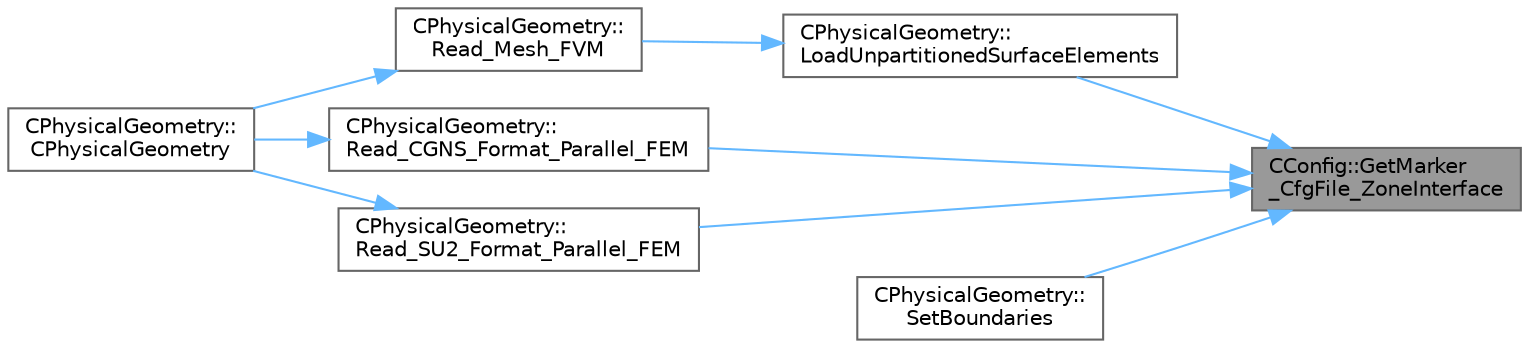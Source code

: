 digraph "CConfig::GetMarker_CfgFile_ZoneInterface"
{
 // LATEX_PDF_SIZE
  bgcolor="transparent";
  edge [fontname=Helvetica,fontsize=10,labelfontname=Helvetica,labelfontsize=10];
  node [fontname=Helvetica,fontsize=10,shape=box,height=0.2,width=0.4];
  rankdir="RL";
  Node1 [id="Node000001",label="CConfig::GetMarker\l_CfgFile_ZoneInterface",height=0.2,width=0.4,color="gray40", fillcolor="grey60", style="filled", fontcolor="black",tooltip="Get the multi-physics interface information from the config definition for the marker val_marker."];
  Node1 -> Node2 [id="edge1_Node000001_Node000002",dir="back",color="steelblue1",style="solid",tooltip=" "];
  Node2 [id="Node000002",label="CPhysicalGeometry::\lLoadUnpartitionedSurfaceElements",height=0.2,width=0.4,color="grey40", fillcolor="white", style="filled",URL="$classCPhysicalGeometry.html#a23692062ec01893ef6b5ae53fcbbf022",tooltip="Loads the boundary elements (markers) from the mesh reader object into the primal element data struct..."];
  Node2 -> Node3 [id="edge2_Node000002_Node000003",dir="back",color="steelblue1",style="solid",tooltip=" "];
  Node3 [id="Node000003",label="CPhysicalGeometry::\lRead_Mesh_FVM",height=0.2,width=0.4,color="grey40", fillcolor="white", style="filled",URL="$classCPhysicalGeometry.html#a88fc7f2ba5656a97d1e34884b51ae984",tooltip="Reads the geometry of the grid and adjust the boundary conditions with the configuration file in para..."];
  Node3 -> Node4 [id="edge3_Node000003_Node000004",dir="back",color="steelblue1",style="solid",tooltip=" "];
  Node4 [id="Node000004",label="CPhysicalGeometry::\lCPhysicalGeometry",height=0.2,width=0.4,color="grey40", fillcolor="white", style="filled",URL="$classCPhysicalGeometry.html#a075a737b341a64de5463ddd41096692e",tooltip="Reads the geometry of the grid and adjust the boundary conditions with the configuration file."];
  Node1 -> Node5 [id="edge4_Node000001_Node000005",dir="back",color="steelblue1",style="solid",tooltip=" "];
  Node5 [id="Node000005",label="CPhysicalGeometry::\lRead_CGNS_Format_Parallel_FEM",height=0.2,width=0.4,color="grey40", fillcolor="white", style="filled",URL="$classCPhysicalGeometry.html#aa222a46292ba9ba3b03e581587bdbfb6",tooltip="Reads for the FEM solver the geometry of the grid and adjust the boundary conditions with the configu..."];
  Node5 -> Node4 [id="edge5_Node000005_Node000004",dir="back",color="steelblue1",style="solid",tooltip=" "];
  Node1 -> Node6 [id="edge6_Node000001_Node000006",dir="back",color="steelblue1",style="solid",tooltip=" "];
  Node6 [id="Node000006",label="CPhysicalGeometry::\lRead_SU2_Format_Parallel_FEM",height=0.2,width=0.4,color="grey40", fillcolor="white", style="filled",URL="$classCPhysicalGeometry.html#ab884b171a834b35e6ee2829af7c9d859",tooltip="Reads for the FEM solver the geometry of the grid and adjust the boundary conditions with the configu..."];
  Node6 -> Node4 [id="edge7_Node000006_Node000004",dir="back",color="steelblue1",style="solid",tooltip=" "];
  Node1 -> Node7 [id="edge8_Node000001_Node000007",dir="back",color="steelblue1",style="solid",tooltip=" "];
  Node7 [id="Node000007",label="CPhysicalGeometry::\lSetBoundaries",height=0.2,width=0.4,color="grey40", fillcolor="white", style="filled",URL="$classCPhysicalGeometry.html#a1932ad72c420cb68fc9e0c13ae77d695",tooltip="Set the send receive boundaries of the grid."];
}
